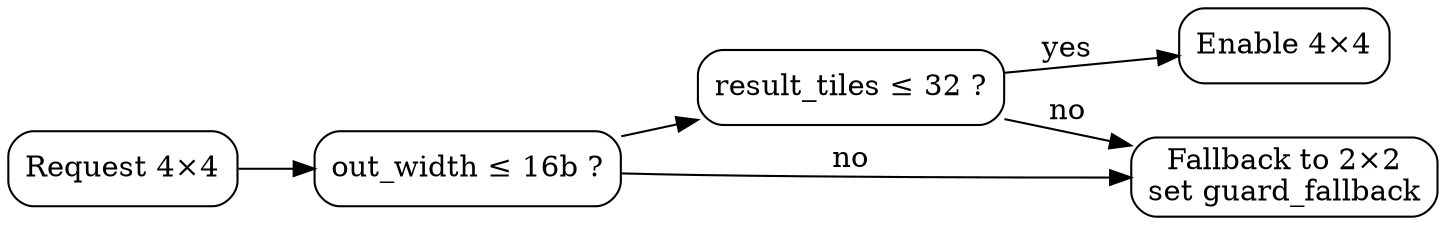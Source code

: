 digraph Guard4x4 {
  rankdir=LR; node [shape=box, style=rounded];
  start [label="Request 4×4"];
  w [label="out_width ≤ 16b ?"];
  t [label="result_tiles ≤ 32 ?"];
  ok [label="Enable 4×4"];
  no [label="Fallback to 2×2\nset guard_fallback"];
  start -> w -> t;
  t -> ok [label="yes"];
  w -> no [label="no"];
  t -> no [label="no"];
}